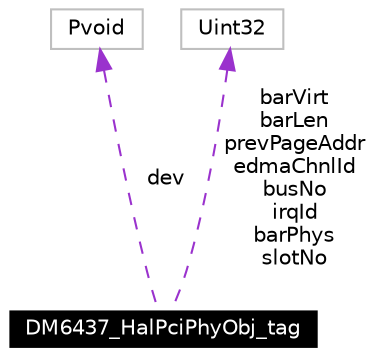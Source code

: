 digraph G
{
  edge [fontname="Helvetica",fontsize=10,labelfontname="Helvetica",labelfontsize=10];
  node [fontname="Helvetica",fontsize=10,shape=record];
  Node1 [label="DM6437_HalPciPhyObj_tag",height=0.2,width=0.4,color="white", fillcolor="black", style="filled" fontcolor="white"];
  Node2 -> Node1 [dir=back,color="darkorchid3",fontsize=10,style="dashed",label="dev",fontname="Helvetica"];
  Node2 [label="Pvoid",height=0.2,width=0.4,color="grey75", fillcolor="white", style="filled"];
  Node3 -> Node1 [dir=back,color="darkorchid3",fontsize=10,style="dashed",label="barVirt\nbarLen\nprevPageAddr\nedmaChnlId\nbusNo\nirqId\nbarPhys\nslotNo",fontname="Helvetica"];
  Node3 [label="Uint32",height=0.2,width=0.4,color="grey75", fillcolor="white", style="filled"];
}
